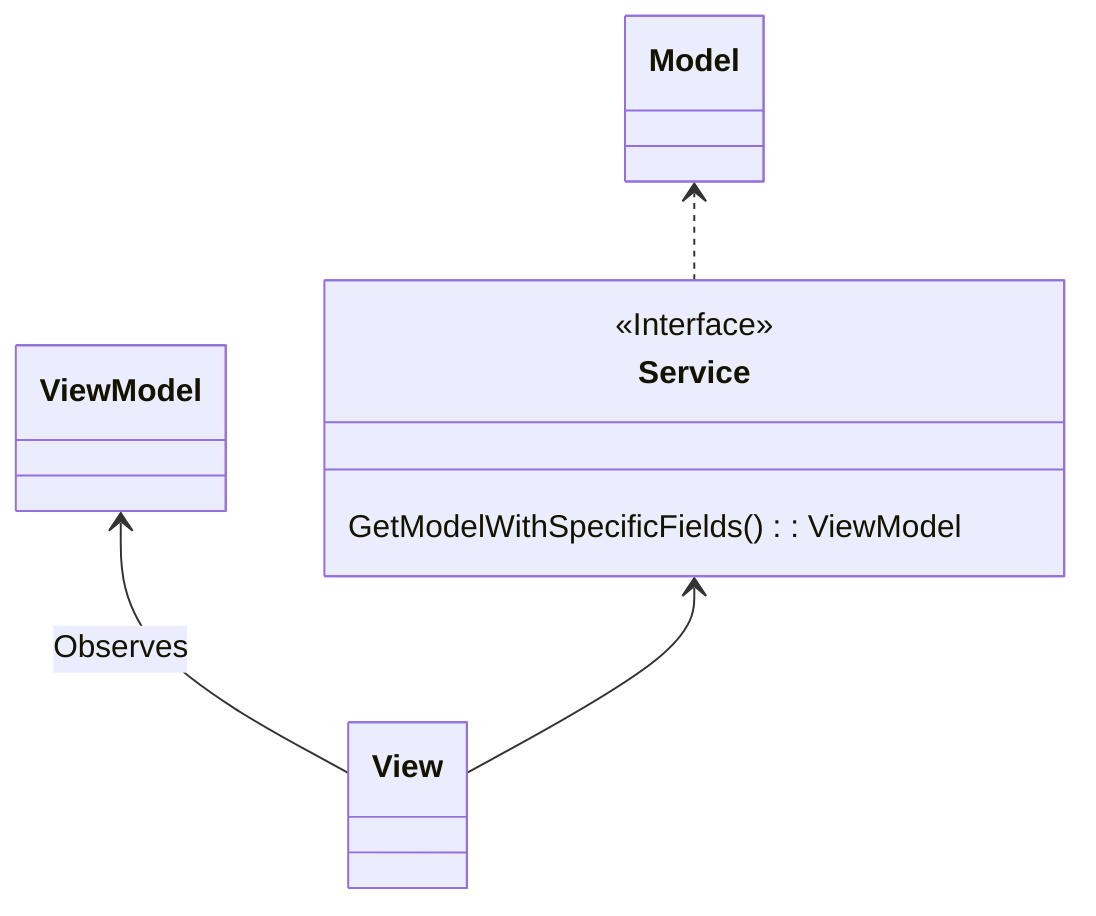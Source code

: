 classDiagram
    direction BT
    View --> ViewModel: Observes
    View --> Service
   Service ..> Model

    class View {
    }


    class Service {
        <<Interface>>
        GetModelWithSpecificFields(): ViewModel
    }

    class ViewModel {
    }

    class Model {
    }